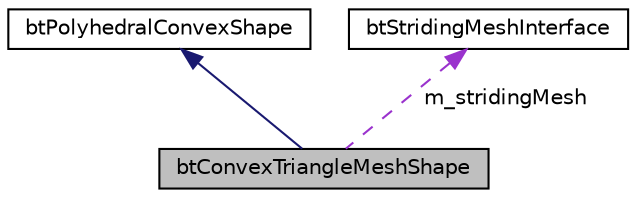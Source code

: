 digraph G
{
  edge [fontname="Helvetica",fontsize="10",labelfontname="Helvetica",labelfontsize="10"];
  node [fontname="Helvetica",fontsize="10",shape=record];
  Node1 [label="btConvexTriangleMeshShape",height=0.2,width=0.4,color="black", fillcolor="grey75", style="filled" fontcolor="black"];
  Node2 -> Node1 [dir="back",color="midnightblue",fontsize="10",style="solid",fontname="Helvetica"];
  Node2 [label="btPolyhedralConvexShape",height=0.2,width=0.4,color="black", fillcolor="white", style="filled",URL="$classbtPolyhedralConvexShape.html",tooltip="PolyhedralConvexShape is an interface class for feature based (vertex/edge/face) convex shapes..."];
  Node3 -> Node1 [dir="back",color="darkorchid3",fontsize="10",style="dashed",label=" m_stridingMesh" ,fontname="Helvetica"];
  Node3 [label="btStridingMeshInterface",height=0.2,width=0.4,color="black", fillcolor="white", style="filled",URL="$classbtStridingMeshInterface.html",tooltip="btStridingMeshInterface is the interface class for high performance access to triangle meshes It allo..."];
}

